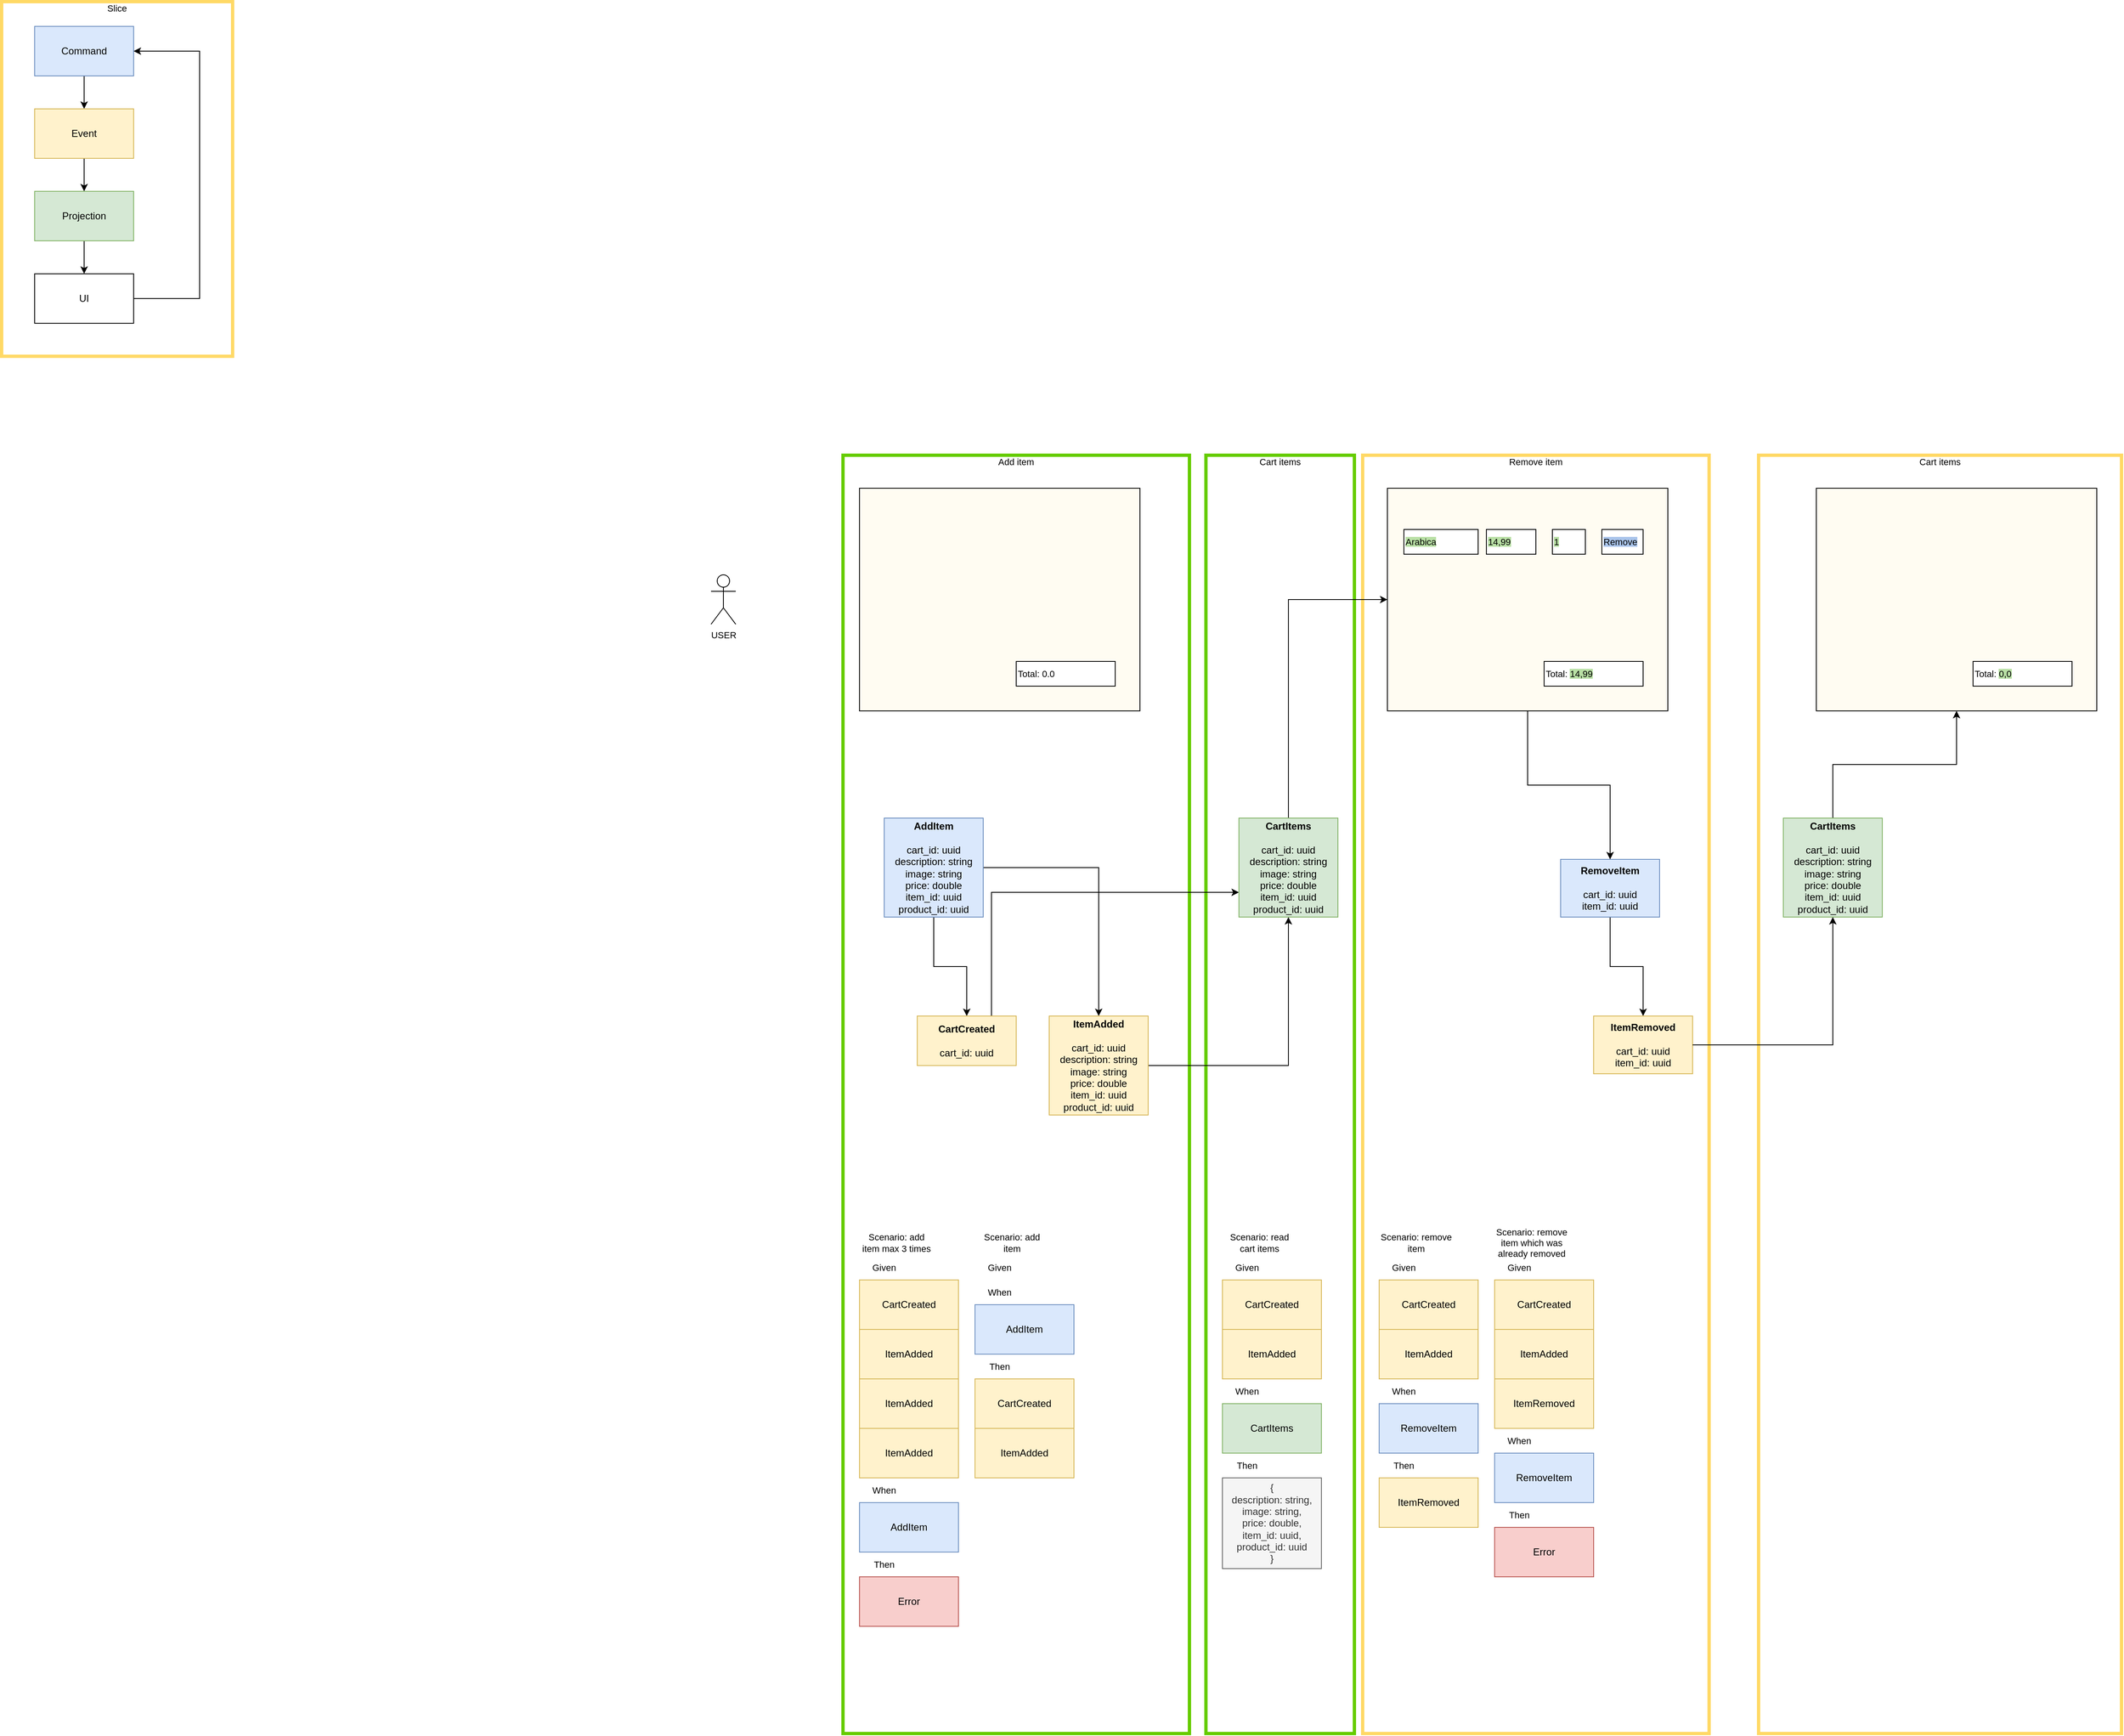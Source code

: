 <mxfile version="26.1.1">
  <diagram name="Sida-1" id="TrfKYCtM4LX_KNFkHv2a">
    <mxGraphModel dx="1368" dy="991" grid="1" gridSize="10" guides="1" tooltips="1" connect="1" arrows="1" fold="1" page="1" pageScale="1" pageWidth="4681" pageHeight="3300" math="0" shadow="0">
      <root>
        <mxCell id="0" />
        <mxCell id="cvKRPJywNSSaQHl2xb0Q-17" value="Slices" parent="0" />
        <mxCell id="cvKRPJywNSSaQHl2xb0Q-16" value="&lt;span&gt;Slice&lt;/span&gt;" style="rounded=0;whiteSpace=wrap;html=1;fontFamily=Helvetica;fontSize=11;fontColor=default;labelBackgroundColor=none;fillColor=none;strokeWidth=4;strokeColor=#FFD966;labelPosition=center;verticalLabelPosition=top;align=center;verticalAlign=bottom;spacingTop=0;spacingBottom=-17;" vertex="1" parent="cvKRPJywNSSaQHl2xb0Q-17">
          <mxGeometry x="40" y="170" width="280" height="430" as="geometry" />
        </mxCell>
        <mxCell id="cvKRPJywNSSaQHl2xb0Q-18" value="&lt;span&gt;Add item&lt;/span&gt;" style="rounded=0;whiteSpace=wrap;html=1;fontFamily=Helvetica;fontSize=11;fontColor=default;labelBackgroundColor=none;fillColor=none;strokeWidth=4;strokeColor=#66CC00;labelPosition=center;verticalLabelPosition=top;align=center;verticalAlign=bottom;spacingTop=0;spacingBottom=-17;" vertex="1" parent="cvKRPJywNSSaQHl2xb0Q-17">
          <mxGeometry x="1060" y="720" width="420" height="1550" as="geometry" />
        </mxCell>
        <mxCell id="cvKRPJywNSSaQHl2xb0Q-72" value="Remove item" style="rounded=0;whiteSpace=wrap;html=1;fontFamily=Helvetica;fontSize=11;fontColor=default;labelBackgroundColor=none;fillColor=none;strokeWidth=4;strokeColor=#FFD966;labelPosition=center;verticalLabelPosition=top;align=center;verticalAlign=bottom;spacingTop=0;spacingBottom=-17;" vertex="1" parent="cvKRPJywNSSaQHl2xb0Q-17">
          <mxGeometry x="1690" y="720" width="420" height="1550" as="geometry" />
        </mxCell>
        <mxCell id="cvKRPJywNSSaQHl2xb0Q-83" value="Cart items" style="rounded=0;whiteSpace=wrap;html=1;fontFamily=Helvetica;fontSize=11;fontColor=default;labelBackgroundColor=none;fillColor=none;strokeWidth=4;strokeColor=#FFD966;labelPosition=center;verticalLabelPosition=top;align=center;verticalAlign=bottom;spacingTop=0;spacingBottom=-17;" vertex="1" parent="cvKRPJywNSSaQHl2xb0Q-17">
          <mxGeometry x="2170" y="720" width="440" height="1550" as="geometry" />
        </mxCell>
        <mxCell id="cvKRPJywNSSaQHl2xb0Q-104" value="Cart items" style="rounded=0;whiteSpace=wrap;html=1;fontFamily=Helvetica;fontSize=11;fontColor=default;labelBackgroundColor=none;fillColor=none;strokeWidth=4;strokeColor=#66CC00;labelPosition=center;verticalLabelPosition=top;align=center;verticalAlign=bottom;spacingTop=0;spacingBottom=-17;" vertex="1" parent="cvKRPJywNSSaQHl2xb0Q-17">
          <mxGeometry x="1500" y="720" width="180" height="1550" as="geometry" />
        </mxCell>
        <mxCell id="cvKRPJywNSSaQHl2xb0Q-113" value="CartItems" style="rounded=0;whiteSpace=wrap;html=1;fillColor=#d5e8d4;strokeColor=#82b366;" vertex="1" parent="cvKRPJywNSSaQHl2xb0Q-17">
          <mxGeometry x="1520" y="1870" width="120" height="60" as="geometry" />
        </mxCell>
        <mxCell id="cvKRPJywNSSaQHl2xb0Q-24" value="GWT" parent="0" />
        <mxCell id="cvKRPJywNSSaQHl2xb0Q-23" value="&lt;span&gt;Given&lt;/span&gt;" style="text;strokeColor=none;align=center;fillColor=none;html=1;verticalAlign=middle;whiteSpace=wrap;rounded=0;fontFamily=Helvetica;fontSize=11;fontColor=default;labelBackgroundColor=none;" vertex="1" parent="cvKRPJywNSSaQHl2xb0Q-24">
          <mxGeometry x="1080" y="1690" width="60" height="30" as="geometry" />
        </mxCell>
        <mxCell id="cvKRPJywNSSaQHl2xb0Q-19" value="CartCreated" style="rounded=0;whiteSpace=wrap;html=1;fillColor=#fff2cc;strokeColor=#d6b656;" vertex="1" parent="cvKRPJywNSSaQHl2xb0Q-24">
          <mxGeometry x="1080" y="1720" width="120" height="60" as="geometry" />
        </mxCell>
        <mxCell id="cvKRPJywNSSaQHl2xb0Q-20" value="ItemAdded" style="rounded=0;whiteSpace=wrap;html=1;fillColor=#fff2cc;strokeColor=#d6b656;" vertex="1" parent="cvKRPJywNSSaQHl2xb0Q-24">
          <mxGeometry x="1080" y="1780" width="120" height="60" as="geometry" />
        </mxCell>
        <mxCell id="cvKRPJywNSSaQHl2xb0Q-21" value="ItemAdded" style="rounded=0;whiteSpace=wrap;html=1;fillColor=#fff2cc;strokeColor=#d6b656;" vertex="1" parent="cvKRPJywNSSaQHl2xb0Q-24">
          <mxGeometry x="1080" y="1840" width="120" height="60" as="geometry" />
        </mxCell>
        <mxCell id="cvKRPJywNSSaQHl2xb0Q-22" value="ItemAdded" style="rounded=0;whiteSpace=wrap;html=1;fillColor=#fff2cc;strokeColor=#d6b656;" vertex="1" parent="cvKRPJywNSSaQHl2xb0Q-24">
          <mxGeometry x="1080" y="1900" width="120" height="60" as="geometry" />
        </mxCell>
        <mxCell id="cvKRPJywNSSaQHl2xb0Q-25" value="&lt;span&gt;When&lt;/span&gt;" style="text;strokeColor=none;align=center;fillColor=none;html=1;verticalAlign=middle;whiteSpace=wrap;rounded=0;fontFamily=Helvetica;fontSize=11;fontColor=default;labelBackgroundColor=none;" vertex="1" parent="cvKRPJywNSSaQHl2xb0Q-24">
          <mxGeometry x="1080" y="1960" width="60" height="30" as="geometry" />
        </mxCell>
        <mxCell id="cvKRPJywNSSaQHl2xb0Q-26" value="&lt;span&gt;Then&lt;/span&gt;" style="text;strokeColor=none;align=center;fillColor=none;html=1;verticalAlign=middle;whiteSpace=wrap;rounded=0;fontFamily=Helvetica;fontSize=11;fontColor=default;labelBackgroundColor=none;" vertex="1" parent="cvKRPJywNSSaQHl2xb0Q-24">
          <mxGeometry x="1080" y="2050" width="60" height="30" as="geometry" />
        </mxCell>
        <mxCell id="cvKRPJywNSSaQHl2xb0Q-27" value="AddItem" style="rounded=0;whiteSpace=wrap;html=1;fillColor=#dae8fc;strokeColor=#6c8ebf;" vertex="1" parent="cvKRPJywNSSaQHl2xb0Q-24">
          <mxGeometry x="1080" y="1990" width="120" height="60" as="geometry" />
        </mxCell>
        <mxCell id="cvKRPJywNSSaQHl2xb0Q-28" value="Error" style="rounded=0;whiteSpace=wrap;html=1;fillColor=#f8cecc;strokeColor=#b85450;" vertex="1" parent="cvKRPJywNSSaQHl2xb0Q-24">
          <mxGeometry x="1080" y="2080" width="120" height="60" as="geometry" />
        </mxCell>
        <mxCell id="cvKRPJywNSSaQHl2xb0Q-29" value="&lt;span&gt;Given&lt;/span&gt;" style="text;strokeColor=none;align=center;fillColor=none;html=1;verticalAlign=middle;whiteSpace=wrap;rounded=0;fontFamily=Helvetica;fontSize=11;fontColor=default;labelBackgroundColor=none;" vertex="1" parent="cvKRPJywNSSaQHl2xb0Q-24">
          <mxGeometry x="1220" y="1690" width="60" height="30" as="geometry" />
        </mxCell>
        <mxCell id="cvKRPJywNSSaQHl2xb0Q-30" value="CartCreated" style="rounded=0;whiteSpace=wrap;html=1;fillColor=#fff2cc;strokeColor=#d6b656;" vertex="1" parent="cvKRPJywNSSaQHl2xb0Q-24">
          <mxGeometry x="1220" y="1840" width="120" height="60" as="geometry" />
        </mxCell>
        <mxCell id="cvKRPJywNSSaQHl2xb0Q-31" value="ItemAdded" style="rounded=0;whiteSpace=wrap;html=1;fillColor=#fff2cc;strokeColor=#d6b656;" vertex="1" parent="cvKRPJywNSSaQHl2xb0Q-24">
          <mxGeometry x="1220" y="1900" width="120" height="60" as="geometry" />
        </mxCell>
        <mxCell id="cvKRPJywNSSaQHl2xb0Q-34" value="&lt;span&gt;When&lt;/span&gt;" style="text;strokeColor=none;align=center;fillColor=none;html=1;verticalAlign=middle;whiteSpace=wrap;rounded=0;fontFamily=Helvetica;fontSize=11;fontColor=default;labelBackgroundColor=none;" vertex="1" parent="cvKRPJywNSSaQHl2xb0Q-24">
          <mxGeometry x="1220" y="1720" width="60" height="30" as="geometry" />
        </mxCell>
        <mxCell id="cvKRPJywNSSaQHl2xb0Q-35" value="&lt;span&gt;Then&lt;/span&gt;" style="text;strokeColor=none;align=center;fillColor=none;html=1;verticalAlign=middle;whiteSpace=wrap;rounded=0;fontFamily=Helvetica;fontSize=11;fontColor=default;labelBackgroundColor=none;" vertex="1" parent="cvKRPJywNSSaQHl2xb0Q-24">
          <mxGeometry x="1220" y="1810" width="60" height="30" as="geometry" />
        </mxCell>
        <mxCell id="cvKRPJywNSSaQHl2xb0Q-36" value="AddItem" style="rounded=0;whiteSpace=wrap;html=1;fillColor=#dae8fc;strokeColor=#6c8ebf;" vertex="1" parent="cvKRPJywNSSaQHl2xb0Q-24">
          <mxGeometry x="1220" y="1750" width="120" height="60" as="geometry" />
        </mxCell>
        <mxCell id="cvKRPJywNSSaQHl2xb0Q-38" value="Scenario: add item max 3 times" style="text;strokeColor=none;align=center;fillColor=none;html=1;verticalAlign=middle;whiteSpace=wrap;rounded=0;fontFamily=Helvetica;fontSize=11;fontColor=default;labelBackgroundColor=none;" vertex="1" parent="cvKRPJywNSSaQHl2xb0Q-24">
          <mxGeometry x="1080" y="1660" width="90" height="30" as="geometry" />
        </mxCell>
        <mxCell id="cvKRPJywNSSaQHl2xb0Q-39" value="Scenario: add item" style="text;strokeColor=none;align=center;fillColor=none;html=1;verticalAlign=middle;whiteSpace=wrap;rounded=0;fontFamily=Helvetica;fontSize=11;fontColor=default;labelBackgroundColor=none;" vertex="1" parent="cvKRPJywNSSaQHl2xb0Q-24">
          <mxGeometry x="1220" y="1660" width="90" height="30" as="geometry" />
        </mxCell>
        <mxCell id="cvKRPJywNSSaQHl2xb0Q-42" value="" style="group" vertex="1" connectable="0" parent="cvKRPJywNSSaQHl2xb0Q-24">
          <mxGeometry x="1080" y="760" width="340" height="270" as="geometry" />
        </mxCell>
        <mxCell id="cvKRPJywNSSaQHl2xb0Q-40" value="" style="rounded=0;whiteSpace=wrap;html=1;fontFamily=Helvetica;fontSize=11;fontColor=default;labelBackgroundColor=default;fillColor=#FFFCF2;" vertex="1" parent="cvKRPJywNSSaQHl2xb0Q-42">
          <mxGeometry width="340" height="270" as="geometry" />
        </mxCell>
        <mxCell id="cvKRPJywNSSaQHl2xb0Q-41" value="Total: 0.0" style="rounded=0;whiteSpace=wrap;html=1;fontFamily=Helvetica;fontSize=11;fontColor=default;labelBackgroundColor=default;align=left;" vertex="1" parent="cvKRPJywNSSaQHl2xb0Q-42">
          <mxGeometry x="190" y="210" width="120" height="30" as="geometry" />
        </mxCell>
        <mxCell id="cvKRPJywNSSaQHl2xb0Q-43" value="USER" style="shape=umlActor;verticalLabelPosition=bottom;verticalAlign=top;html=1;outlineConnect=0;fontFamily=Helvetica;fontSize=11;fontColor=default;labelBackgroundColor=default;" vertex="1" parent="cvKRPJywNSSaQHl2xb0Q-24">
          <mxGeometry x="900" y="865" width="30" height="60" as="geometry" />
        </mxCell>
        <mxCell id="cvKRPJywNSSaQHl2xb0Q-48" style="edgeStyle=orthogonalEdgeStyle;shape=connector;curved=0;rounded=0;orthogonalLoop=1;jettySize=auto;html=1;strokeColor=default;align=center;verticalAlign=middle;fontFamily=Helvetica;fontSize=11;fontColor=default;labelBackgroundColor=default;endArrow=classic;" edge="1" parent="cvKRPJywNSSaQHl2xb0Q-24" source="cvKRPJywNSSaQHl2xb0Q-13" target="cvKRPJywNSSaQHl2xb0Q-47">
          <mxGeometry relative="1" as="geometry" />
        </mxCell>
        <mxCell id="cvKRPJywNSSaQHl2xb0Q-49" style="edgeStyle=orthogonalEdgeStyle;shape=connector;curved=0;rounded=0;orthogonalLoop=1;jettySize=auto;html=1;entryX=0;entryY=0.75;entryDx=0;entryDy=0;strokeColor=default;align=center;verticalAlign=middle;fontFamily=Helvetica;fontSize=11;fontColor=default;labelBackgroundColor=default;endArrow=classic;exitX=0.75;exitY=0;exitDx=0;exitDy=0;" edge="1" parent="cvKRPJywNSSaQHl2xb0Q-24" source="cvKRPJywNSSaQHl2xb0Q-12" target="cvKRPJywNSSaQHl2xb0Q-47">
          <mxGeometry relative="1" as="geometry" />
        </mxCell>
        <mxCell id="cvKRPJywNSSaQHl2xb0Q-84" value="&lt;span&gt;Given&lt;/span&gt;" style="text;strokeColor=none;align=center;fillColor=none;html=1;verticalAlign=middle;whiteSpace=wrap;rounded=0;fontFamily=Helvetica;fontSize=11;fontColor=default;labelBackgroundColor=none;" vertex="1" parent="cvKRPJywNSSaQHl2xb0Q-24">
          <mxGeometry x="1710" y="1690" width="60" height="30" as="geometry" />
        </mxCell>
        <mxCell id="cvKRPJywNSSaQHl2xb0Q-85" value="CartCreated" style="rounded=0;whiteSpace=wrap;html=1;fillColor=#fff2cc;strokeColor=#d6b656;" vertex="1" parent="cvKRPJywNSSaQHl2xb0Q-24">
          <mxGeometry x="1710" y="1720" width="120" height="60" as="geometry" />
        </mxCell>
        <mxCell id="cvKRPJywNSSaQHl2xb0Q-86" value="ItemAdded" style="rounded=0;whiteSpace=wrap;html=1;fillColor=#fff2cc;strokeColor=#d6b656;" vertex="1" parent="cvKRPJywNSSaQHl2xb0Q-24">
          <mxGeometry x="1710" y="1780" width="120" height="60" as="geometry" />
        </mxCell>
        <mxCell id="cvKRPJywNSSaQHl2xb0Q-89" value="&lt;span&gt;When&lt;/span&gt;" style="text;strokeColor=none;align=center;fillColor=none;html=1;verticalAlign=middle;whiteSpace=wrap;rounded=0;fontFamily=Helvetica;fontSize=11;fontColor=default;labelBackgroundColor=none;" vertex="1" parent="cvKRPJywNSSaQHl2xb0Q-24">
          <mxGeometry x="1710" y="1840" width="60" height="30" as="geometry" />
        </mxCell>
        <mxCell id="cvKRPJywNSSaQHl2xb0Q-90" value="&lt;span&gt;Then&lt;/span&gt;" style="text;strokeColor=none;align=center;fillColor=none;html=1;verticalAlign=middle;whiteSpace=wrap;rounded=0;fontFamily=Helvetica;fontSize=11;fontColor=default;labelBackgroundColor=none;" vertex="1" parent="cvKRPJywNSSaQHl2xb0Q-24">
          <mxGeometry x="1710" y="1930" width="60" height="30" as="geometry" />
        </mxCell>
        <mxCell id="cvKRPJywNSSaQHl2xb0Q-91" value="RemoveItem" style="rounded=0;whiteSpace=wrap;html=1;fillColor=#dae8fc;strokeColor=#6c8ebf;" vertex="1" parent="cvKRPJywNSSaQHl2xb0Q-24">
          <mxGeometry x="1710" y="1870" width="120" height="60" as="geometry" />
        </mxCell>
        <mxCell id="cvKRPJywNSSaQHl2xb0Q-93" value="Scenario: remove item" style="text;strokeColor=none;align=center;fillColor=none;html=1;verticalAlign=middle;whiteSpace=wrap;rounded=0;fontFamily=Helvetica;fontSize=11;fontColor=default;labelBackgroundColor=none;" vertex="1" parent="cvKRPJywNSSaQHl2xb0Q-24">
          <mxGeometry x="1710" y="1660" width="90" height="30" as="geometry" />
        </mxCell>
        <mxCell id="cvKRPJywNSSaQHl2xb0Q-94" value="ItemRemoved" style="rounded=0;whiteSpace=wrap;html=1;fillColor=#fff2cc;strokeColor=#d6b656;" vertex="1" parent="cvKRPJywNSSaQHl2xb0Q-24">
          <mxGeometry x="1710" y="1960" width="120" height="60" as="geometry" />
        </mxCell>
        <mxCell id="cvKRPJywNSSaQHl2xb0Q-95" value="&lt;span&gt;Given&lt;/span&gt;" style="text;strokeColor=none;align=center;fillColor=none;html=1;verticalAlign=middle;whiteSpace=wrap;rounded=0;fontFamily=Helvetica;fontSize=11;fontColor=default;labelBackgroundColor=none;" vertex="1" parent="cvKRPJywNSSaQHl2xb0Q-24">
          <mxGeometry x="1850" y="1690" width="60" height="30" as="geometry" />
        </mxCell>
        <mxCell id="cvKRPJywNSSaQHl2xb0Q-96" value="CartCreated" style="rounded=0;whiteSpace=wrap;html=1;fillColor=#fff2cc;strokeColor=#d6b656;" vertex="1" parent="cvKRPJywNSSaQHl2xb0Q-24">
          <mxGeometry x="1850" y="1720" width="120" height="60" as="geometry" />
        </mxCell>
        <mxCell id="cvKRPJywNSSaQHl2xb0Q-97" value="ItemAdded" style="rounded=0;whiteSpace=wrap;html=1;fillColor=#fff2cc;strokeColor=#d6b656;" vertex="1" parent="cvKRPJywNSSaQHl2xb0Q-24">
          <mxGeometry x="1850" y="1780" width="120" height="60" as="geometry" />
        </mxCell>
        <mxCell id="cvKRPJywNSSaQHl2xb0Q-98" value="&lt;span&gt;When&lt;/span&gt;" style="text;strokeColor=none;align=center;fillColor=none;html=1;verticalAlign=middle;whiteSpace=wrap;rounded=0;fontFamily=Helvetica;fontSize=11;fontColor=default;labelBackgroundColor=none;" vertex="1" parent="cvKRPJywNSSaQHl2xb0Q-24">
          <mxGeometry x="1850" y="1900" width="60" height="30" as="geometry" />
        </mxCell>
        <mxCell id="cvKRPJywNSSaQHl2xb0Q-99" value="&lt;span&gt;Then&lt;/span&gt;" style="text;strokeColor=none;align=center;fillColor=none;html=1;verticalAlign=middle;whiteSpace=wrap;rounded=0;fontFamily=Helvetica;fontSize=11;fontColor=default;labelBackgroundColor=none;" vertex="1" parent="cvKRPJywNSSaQHl2xb0Q-24">
          <mxGeometry x="1850" y="1990" width="60" height="30" as="geometry" />
        </mxCell>
        <mxCell id="cvKRPJywNSSaQHl2xb0Q-100" value="RemoveItem" style="rounded=0;whiteSpace=wrap;html=1;fillColor=#dae8fc;strokeColor=#6c8ebf;" vertex="1" parent="cvKRPJywNSSaQHl2xb0Q-24">
          <mxGeometry x="1850" y="1930" width="120" height="60" as="geometry" />
        </mxCell>
        <mxCell id="cvKRPJywNSSaQHl2xb0Q-101" value="Scenario: remove item which was already removed" style="text;strokeColor=none;align=center;fillColor=none;html=1;verticalAlign=middle;whiteSpace=wrap;rounded=0;fontFamily=Helvetica;fontSize=11;fontColor=default;labelBackgroundColor=none;" vertex="1" parent="cvKRPJywNSSaQHl2xb0Q-24">
          <mxGeometry x="1850" y="1660" width="90" height="30" as="geometry" />
        </mxCell>
        <mxCell id="cvKRPJywNSSaQHl2xb0Q-102" value="ItemRemoved" style="rounded=0;whiteSpace=wrap;html=1;fillColor=#fff2cc;strokeColor=#d6b656;" vertex="1" parent="cvKRPJywNSSaQHl2xb0Q-24">
          <mxGeometry x="1850" y="1840" width="120" height="60" as="geometry" />
        </mxCell>
        <mxCell id="cvKRPJywNSSaQHl2xb0Q-103" value="Error" style="rounded=0;whiteSpace=wrap;html=1;fillColor=#f8cecc;strokeColor=#b85450;" vertex="1" parent="cvKRPJywNSSaQHl2xb0Q-24">
          <mxGeometry x="1850" y="2020" width="120" height="60" as="geometry" />
        </mxCell>
        <mxCell id="cvKRPJywNSSaQHl2xb0Q-105" value="&lt;span&gt;Given&lt;/span&gt;" style="text;strokeColor=none;align=center;fillColor=none;html=1;verticalAlign=middle;whiteSpace=wrap;rounded=0;fontFamily=Helvetica;fontSize=11;fontColor=default;labelBackgroundColor=none;" vertex="1" parent="cvKRPJywNSSaQHl2xb0Q-24">
          <mxGeometry x="1520" y="1690" width="60" height="30" as="geometry" />
        </mxCell>
        <mxCell id="cvKRPJywNSSaQHl2xb0Q-106" value="CartCreated" style="rounded=0;whiteSpace=wrap;html=1;fillColor=#fff2cc;strokeColor=#d6b656;" vertex="1" parent="cvKRPJywNSSaQHl2xb0Q-24">
          <mxGeometry x="1520" y="1720" width="120" height="60" as="geometry" />
        </mxCell>
        <mxCell id="cvKRPJywNSSaQHl2xb0Q-107" value="ItemAdded" style="rounded=0;whiteSpace=wrap;html=1;fillColor=#fff2cc;strokeColor=#d6b656;" vertex="1" parent="cvKRPJywNSSaQHl2xb0Q-24">
          <mxGeometry x="1520" y="1780" width="120" height="60" as="geometry" />
        </mxCell>
        <mxCell id="cvKRPJywNSSaQHl2xb0Q-108" value="&lt;span&gt;When&lt;/span&gt;" style="text;strokeColor=none;align=center;fillColor=none;html=1;verticalAlign=middle;whiteSpace=wrap;rounded=0;fontFamily=Helvetica;fontSize=11;fontColor=default;labelBackgroundColor=none;" vertex="1" parent="cvKRPJywNSSaQHl2xb0Q-24">
          <mxGeometry x="1520" y="1840" width="60" height="30" as="geometry" />
        </mxCell>
        <mxCell id="cvKRPJywNSSaQHl2xb0Q-109" value="&lt;span&gt;Then&lt;/span&gt;" style="text;strokeColor=none;align=center;fillColor=none;html=1;verticalAlign=middle;whiteSpace=wrap;rounded=0;fontFamily=Helvetica;fontSize=11;fontColor=default;labelBackgroundColor=none;" vertex="1" parent="cvKRPJywNSSaQHl2xb0Q-24">
          <mxGeometry x="1520" y="1930" width="60" height="30" as="geometry" />
        </mxCell>
        <mxCell id="cvKRPJywNSSaQHl2xb0Q-111" value="Scenario: read cart items" style="text;strokeColor=none;align=center;fillColor=none;html=1;verticalAlign=middle;whiteSpace=wrap;rounded=0;fontFamily=Helvetica;fontSize=11;fontColor=default;labelBackgroundColor=none;" vertex="1" parent="cvKRPJywNSSaQHl2xb0Q-24">
          <mxGeometry x="1520" y="1660" width="90" height="30" as="geometry" />
        </mxCell>
        <mxCell id="cvKRPJywNSSaQHl2xb0Q-112" value="{&lt;div&gt;description: string,&lt;/div&gt;&lt;div&gt;image: string,&lt;/div&gt;&lt;div&gt;price: double,&lt;/div&gt;&lt;div&gt;item_id: uuid,&lt;/div&gt;&lt;div&gt;product_id: uuid&lt;/div&gt;&lt;div&gt;}&lt;/div&gt;" style="rounded=0;whiteSpace=wrap;html=1;fillColor=#f5f5f5;strokeColor=#666666;fontColor=#333333;" vertex="1" parent="cvKRPJywNSSaQHl2xb0Q-24">
          <mxGeometry x="1520" y="1960" width="120" height="110" as="geometry" />
        </mxCell>
        <mxCell id="1" parent="0" />
        <mxCell id="cvKRPJywNSSaQHl2xb0Q-5" style="edgeStyle=orthogonalEdgeStyle;rounded=0;orthogonalLoop=1;jettySize=auto;html=1;" edge="1" parent="1" source="cvKRPJywNSSaQHl2xb0Q-1" target="cvKRPJywNSSaQHl2xb0Q-2">
          <mxGeometry relative="1" as="geometry" />
        </mxCell>
        <mxCell id="cvKRPJywNSSaQHl2xb0Q-1" value="Command" style="rounded=0;whiteSpace=wrap;html=1;fillColor=#dae8fc;strokeColor=#6c8ebf;" vertex="1" parent="1">
          <mxGeometry x="80" y="200" width="120" height="60" as="geometry" />
        </mxCell>
        <mxCell id="cvKRPJywNSSaQHl2xb0Q-7" style="edgeStyle=orthogonalEdgeStyle;rounded=0;orthogonalLoop=1;jettySize=auto;html=1;" edge="1" parent="1" source="cvKRPJywNSSaQHl2xb0Q-2" target="cvKRPJywNSSaQHl2xb0Q-3">
          <mxGeometry relative="1" as="geometry" />
        </mxCell>
        <mxCell id="cvKRPJywNSSaQHl2xb0Q-2" value="Event" style="rounded=0;whiteSpace=wrap;html=1;fillColor=#fff2cc;strokeColor=#d6b656;" vertex="1" parent="1">
          <mxGeometry x="80" y="300" width="120" height="60" as="geometry" />
        </mxCell>
        <mxCell id="cvKRPJywNSSaQHl2xb0Q-8" style="edgeStyle=orthogonalEdgeStyle;rounded=0;orthogonalLoop=1;jettySize=auto;html=1;" edge="1" parent="1" source="cvKRPJywNSSaQHl2xb0Q-3" target="cvKRPJywNSSaQHl2xb0Q-4">
          <mxGeometry relative="1" as="geometry" />
        </mxCell>
        <mxCell id="cvKRPJywNSSaQHl2xb0Q-3" value="Projection" style="rounded=0;whiteSpace=wrap;html=1;fillColor=#d5e8d4;strokeColor=#82b366;" vertex="1" parent="1">
          <mxGeometry x="80" y="400" width="120" height="60" as="geometry" />
        </mxCell>
        <mxCell id="cvKRPJywNSSaQHl2xb0Q-9" style="edgeStyle=orthogonalEdgeStyle;rounded=0;orthogonalLoop=1;jettySize=auto;html=1;curved=0;" edge="1" parent="1" source="cvKRPJywNSSaQHl2xb0Q-4" target="cvKRPJywNSSaQHl2xb0Q-1">
          <mxGeometry relative="1" as="geometry">
            <Array as="points">
              <mxPoint x="280" y="530" />
              <mxPoint x="280" y="230" />
            </Array>
          </mxGeometry>
        </mxCell>
        <mxCell id="cvKRPJywNSSaQHl2xb0Q-4" value="UI" style="rounded=0;whiteSpace=wrap;html=1;" vertex="1" parent="1">
          <mxGeometry x="80" y="500" width="120" height="60" as="geometry" />
        </mxCell>
        <mxCell id="cvKRPJywNSSaQHl2xb0Q-14" style="edgeStyle=orthogonalEdgeStyle;shape=connector;curved=0;rounded=0;orthogonalLoop=1;jettySize=auto;html=1;strokeColor=default;align=center;verticalAlign=middle;fontFamily=Helvetica;fontSize=11;fontColor=default;labelBackgroundColor=default;endArrow=classic;" edge="1" parent="1" source="cvKRPJywNSSaQHl2xb0Q-11" target="cvKRPJywNSSaQHl2xb0Q-12">
          <mxGeometry relative="1" as="geometry" />
        </mxCell>
        <mxCell id="cvKRPJywNSSaQHl2xb0Q-15" style="edgeStyle=orthogonalEdgeStyle;shape=connector;curved=0;rounded=0;orthogonalLoop=1;jettySize=auto;html=1;strokeColor=default;align=center;verticalAlign=middle;fontFamily=Helvetica;fontSize=11;fontColor=default;labelBackgroundColor=default;endArrow=classic;" edge="1" parent="1" source="cvKRPJywNSSaQHl2xb0Q-11" target="cvKRPJywNSSaQHl2xb0Q-13">
          <mxGeometry relative="1" as="geometry" />
        </mxCell>
        <mxCell id="cvKRPJywNSSaQHl2xb0Q-11" value="&lt;b&gt;AddItem&lt;/b&gt;&lt;div&gt;&lt;br&gt;&lt;/div&gt;&lt;div&gt;cart_id: uuid&lt;/div&gt;&lt;div&gt;description: string&lt;/div&gt;&lt;div&gt;image: string&lt;/div&gt;&lt;div&gt;price: double&lt;/div&gt;&lt;div&gt;item_id: uuid&lt;/div&gt;&lt;div&gt;product_id: uuid&lt;/div&gt;" style="rounded=0;whiteSpace=wrap;html=1;fillColor=#dae8fc;strokeColor=#6c8ebf;" vertex="1" parent="1">
          <mxGeometry x="1110" y="1160" width="120" height="120" as="geometry" />
        </mxCell>
        <mxCell id="cvKRPJywNSSaQHl2xb0Q-12" value="&lt;b&gt;CartCreated&lt;/b&gt;&lt;div&gt;&lt;b&gt;&lt;br&gt;&lt;/b&gt;&lt;/div&gt;&lt;div&gt;cart_id: uuid&lt;/div&gt;" style="rounded=0;whiteSpace=wrap;html=1;fillColor=#fff2cc;strokeColor=#d6b656;" vertex="1" parent="1">
          <mxGeometry x="1150" y="1400" width="120" height="60" as="geometry" />
        </mxCell>
        <mxCell id="cvKRPJywNSSaQHl2xb0Q-13" value="&lt;b&gt;ItemAdded&lt;/b&gt;&lt;div&gt;&lt;b&gt;&lt;br&gt;&lt;/b&gt;&lt;/div&gt;&lt;div&gt;cart_id: uuid&lt;/div&gt;&lt;div&gt;description: string&lt;/div&gt;&lt;div&gt;image: string&lt;/div&gt;&lt;div&gt;price: double&lt;/div&gt;&lt;div&gt;item_id: uuid&lt;/div&gt;&lt;div&gt;product_id: uuid&lt;/div&gt;" style="rounded=0;whiteSpace=wrap;html=1;fillColor=#fff2cc;strokeColor=#d6b656;" vertex="1" parent="1">
          <mxGeometry x="1310" y="1400" width="120" height="120" as="geometry" />
        </mxCell>
        <mxCell id="cvKRPJywNSSaQHl2xb0Q-59" style="edgeStyle=orthogonalEdgeStyle;shape=connector;curved=0;rounded=0;orthogonalLoop=1;jettySize=auto;html=1;strokeColor=default;align=center;verticalAlign=middle;fontFamily=Helvetica;fontSize=11;fontColor=default;labelBackgroundColor=default;endArrow=classic;entryX=0;entryY=0.5;entryDx=0;entryDy=0;exitX=0.5;exitY=0;exitDx=0;exitDy=0;" edge="1" parent="1" source="cvKRPJywNSSaQHl2xb0Q-47" target="cvKRPJywNSSaQHl2xb0Q-51">
          <mxGeometry relative="1" as="geometry" />
        </mxCell>
        <mxCell id="cvKRPJywNSSaQHl2xb0Q-47" value="&lt;b&gt;CartItems&lt;/b&gt;&lt;div&gt;&lt;b&gt;&lt;br&gt;&lt;/b&gt;&lt;/div&gt;&lt;div&gt;cart_id: uuid&lt;/div&gt;&lt;div&gt;description: string&lt;/div&gt;&lt;div&gt;image: string&lt;/div&gt;&lt;div&gt;price: double&lt;/div&gt;&lt;div&gt;item_id: uuid&lt;/div&gt;&lt;div&gt;product_id: uuid&lt;/div&gt;" style="rounded=0;whiteSpace=wrap;html=1;fillColor=#d5e8d4;strokeColor=#82b366;" vertex="1" parent="1">
          <mxGeometry x="1540" y="1160" width="120" height="120" as="geometry" />
        </mxCell>
        <mxCell id="cvKRPJywNSSaQHl2xb0Q-50" value="" style="group" vertex="1" connectable="0" parent="1">
          <mxGeometry x="1720" y="760" width="340" height="270" as="geometry" />
        </mxCell>
        <mxCell id="cvKRPJywNSSaQHl2xb0Q-51" value="" style="rounded=0;whiteSpace=wrap;html=1;fontFamily=Helvetica;fontSize=11;fontColor=default;labelBackgroundColor=default;fillColor=#FFFCF2;" vertex="1" parent="cvKRPJywNSSaQHl2xb0Q-50">
          <mxGeometry width="340" height="270" as="geometry" />
        </mxCell>
        <mxCell id="cvKRPJywNSSaQHl2xb0Q-52" value="Total: &lt;span style=&quot;background-color: rgb(185, 224, 165);&quot;&gt;14,99&lt;/span&gt;" style="rounded=0;whiteSpace=wrap;html=1;fontFamily=Helvetica;fontSize=11;fontColor=default;labelBackgroundColor=default;align=left;" vertex="1" parent="cvKRPJywNSSaQHl2xb0Q-50">
          <mxGeometry x="190" y="210" width="120" height="30" as="geometry" />
        </mxCell>
        <mxCell id="cvKRPJywNSSaQHl2xb0Q-54" value="&lt;span style=&quot;background-color: rgb(185, 224, 165);&quot;&gt;Arabica&lt;/span&gt;" style="rounded=0;whiteSpace=wrap;html=1;fontFamily=Helvetica;fontSize=11;fontColor=default;labelBackgroundColor=default;align=left;" vertex="1" parent="cvKRPJywNSSaQHl2xb0Q-50">
          <mxGeometry x="20" y="50" width="90" height="30" as="geometry" />
        </mxCell>
        <mxCell id="cvKRPJywNSSaQHl2xb0Q-55" value="&lt;span style=&quot;background-color: rgb(185, 224, 165);&quot;&gt;14,99&lt;/span&gt;" style="rounded=0;whiteSpace=wrap;html=1;fontFamily=Helvetica;fontSize=11;fontColor=default;labelBackgroundColor=default;align=left;" vertex="1" parent="cvKRPJywNSSaQHl2xb0Q-50">
          <mxGeometry x="120" y="50" width="60" height="30" as="geometry" />
        </mxCell>
        <mxCell id="cvKRPJywNSSaQHl2xb0Q-56" value="&lt;span style=&quot;background-color: rgb(185, 224, 165);&quot;&gt;1&lt;/span&gt;" style="rounded=0;whiteSpace=wrap;html=1;fontFamily=Helvetica;fontSize=11;fontColor=default;labelBackgroundColor=default;align=left;" vertex="1" parent="cvKRPJywNSSaQHl2xb0Q-50">
          <mxGeometry x="200" y="50" width="40" height="30" as="geometry" />
        </mxCell>
        <mxCell id="cvKRPJywNSSaQHl2xb0Q-57" value="&lt;span style=&quot;background-color: rgb(169, 196, 235);&quot;&gt;Remove&lt;/span&gt;" style="rounded=0;whiteSpace=wrap;html=1;fontFamily=Helvetica;fontSize=11;fontColor=default;labelBackgroundColor=default;align=left;" vertex="1" parent="cvKRPJywNSSaQHl2xb0Q-50">
          <mxGeometry x="260" y="50" width="50" height="30" as="geometry" />
        </mxCell>
        <mxCell id="cvKRPJywNSSaQHl2xb0Q-71" style="edgeStyle=orthogonalEdgeStyle;shape=connector;curved=0;rounded=0;orthogonalLoop=1;jettySize=auto;html=1;strokeColor=default;align=center;verticalAlign=middle;fontFamily=Helvetica;fontSize=11;fontColor=default;labelBackgroundColor=default;endArrow=classic;" edge="1" parent="1" source="cvKRPJywNSSaQHl2xb0Q-67" target="cvKRPJywNSSaQHl2xb0Q-69">
          <mxGeometry relative="1" as="geometry" />
        </mxCell>
        <mxCell id="cvKRPJywNSSaQHl2xb0Q-67" value="&lt;b&gt;RemoveItem&lt;/b&gt;&lt;br&gt;&lt;div&gt;&lt;br&gt;&lt;/div&gt;&lt;div&gt;cart_id: uuid&lt;/div&gt;&lt;div&gt;item_id: uuid&lt;/div&gt;" style="rounded=0;whiteSpace=wrap;html=1;fillColor=#dae8fc;strokeColor=#6c8ebf;" vertex="1" parent="1">
          <mxGeometry x="1930" y="1210" width="120" height="70" as="geometry" />
        </mxCell>
        <mxCell id="cvKRPJywNSSaQHl2xb0Q-68" style="edgeStyle=orthogonalEdgeStyle;shape=connector;curved=0;rounded=0;orthogonalLoop=1;jettySize=auto;html=1;strokeColor=default;align=center;verticalAlign=middle;fontFamily=Helvetica;fontSize=11;fontColor=default;labelBackgroundColor=default;endArrow=classic;" edge="1" parent="1" source="cvKRPJywNSSaQHl2xb0Q-51" target="cvKRPJywNSSaQHl2xb0Q-67">
          <mxGeometry relative="1" as="geometry" />
        </mxCell>
        <mxCell id="cvKRPJywNSSaQHl2xb0Q-69" value="&lt;b&gt;ItemRemoved&lt;/b&gt;&lt;div&gt;&lt;b&gt;&lt;br&gt;&lt;/b&gt;&lt;/div&gt;&lt;div&gt;cart_id: uuid&lt;/div&gt;&lt;div&gt;item_id: uuid&lt;/div&gt;" style="rounded=0;whiteSpace=wrap;html=1;fillColor=#fff2cc;strokeColor=#d6b656;" vertex="1" parent="1">
          <mxGeometry x="1970" y="1400" width="120" height="70" as="geometry" />
        </mxCell>
        <mxCell id="cvKRPJywNSSaQHl2xb0Q-82" style="edgeStyle=orthogonalEdgeStyle;shape=connector;curved=0;rounded=0;orthogonalLoop=1;jettySize=auto;html=1;strokeColor=default;align=center;verticalAlign=middle;fontFamily=Helvetica;fontSize=11;fontColor=default;labelBackgroundColor=default;endArrow=classic;" edge="1" parent="1" source="cvKRPJywNSSaQHl2xb0Q-73" target="cvKRPJywNSSaQHl2xb0Q-76">
          <mxGeometry relative="1" as="geometry" />
        </mxCell>
        <mxCell id="cvKRPJywNSSaQHl2xb0Q-73" value="&lt;b&gt;CartItems&lt;/b&gt;&lt;div&gt;&lt;b&gt;&lt;br&gt;&lt;/b&gt;&lt;/div&gt;&lt;div&gt;cart_id: uuid&lt;/div&gt;&lt;div&gt;description: string&lt;/div&gt;&lt;div&gt;image: string&lt;/div&gt;&lt;div&gt;price: double&lt;/div&gt;&lt;div&gt;item_id: uuid&lt;/div&gt;&lt;div&gt;product_id: uuid&lt;/div&gt;" style="rounded=0;whiteSpace=wrap;html=1;fillColor=#d5e8d4;strokeColor=#82b366;" vertex="1" parent="1">
          <mxGeometry x="2200" y="1160" width="120" height="120" as="geometry" />
        </mxCell>
        <mxCell id="cvKRPJywNSSaQHl2xb0Q-75" value="" style="group;fillColor=none;" vertex="1" connectable="0" parent="1">
          <mxGeometry x="2240" y="760" width="340" height="270" as="geometry" />
        </mxCell>
        <mxCell id="cvKRPJywNSSaQHl2xb0Q-76" value="" style="rounded=0;whiteSpace=wrap;html=1;fontFamily=Helvetica;fontSize=11;fontColor=default;labelBackgroundColor=default;fillColor=#FFFCF2;" vertex="1" parent="cvKRPJywNSSaQHl2xb0Q-75">
          <mxGeometry width="340" height="270" as="geometry" />
        </mxCell>
        <mxCell id="cvKRPJywNSSaQHl2xb0Q-77" value="Total: &lt;span style=&quot;background-color: rgb(185, 224, 165);&quot;&gt;0,0&lt;/span&gt;" style="rounded=0;whiteSpace=wrap;html=1;fontFamily=Helvetica;fontSize=11;fontColor=default;labelBackgroundColor=default;align=left;" vertex="1" parent="cvKRPJywNSSaQHl2xb0Q-75">
          <mxGeometry x="190" y="210" width="120" height="30" as="geometry" />
        </mxCell>
        <mxCell id="cvKRPJywNSSaQHl2xb0Q-74" style="edgeStyle=orthogonalEdgeStyle;shape=connector;curved=0;rounded=0;orthogonalLoop=1;jettySize=auto;html=1;strokeColor=default;align=center;verticalAlign=middle;fontFamily=Helvetica;fontSize=11;fontColor=default;labelBackgroundColor=default;endArrow=classic;" edge="1" parent="1" source="cvKRPJywNSSaQHl2xb0Q-69" target="cvKRPJywNSSaQHl2xb0Q-73">
          <mxGeometry relative="1" as="geometry" />
        </mxCell>
      </root>
    </mxGraphModel>
  </diagram>
</mxfile>
